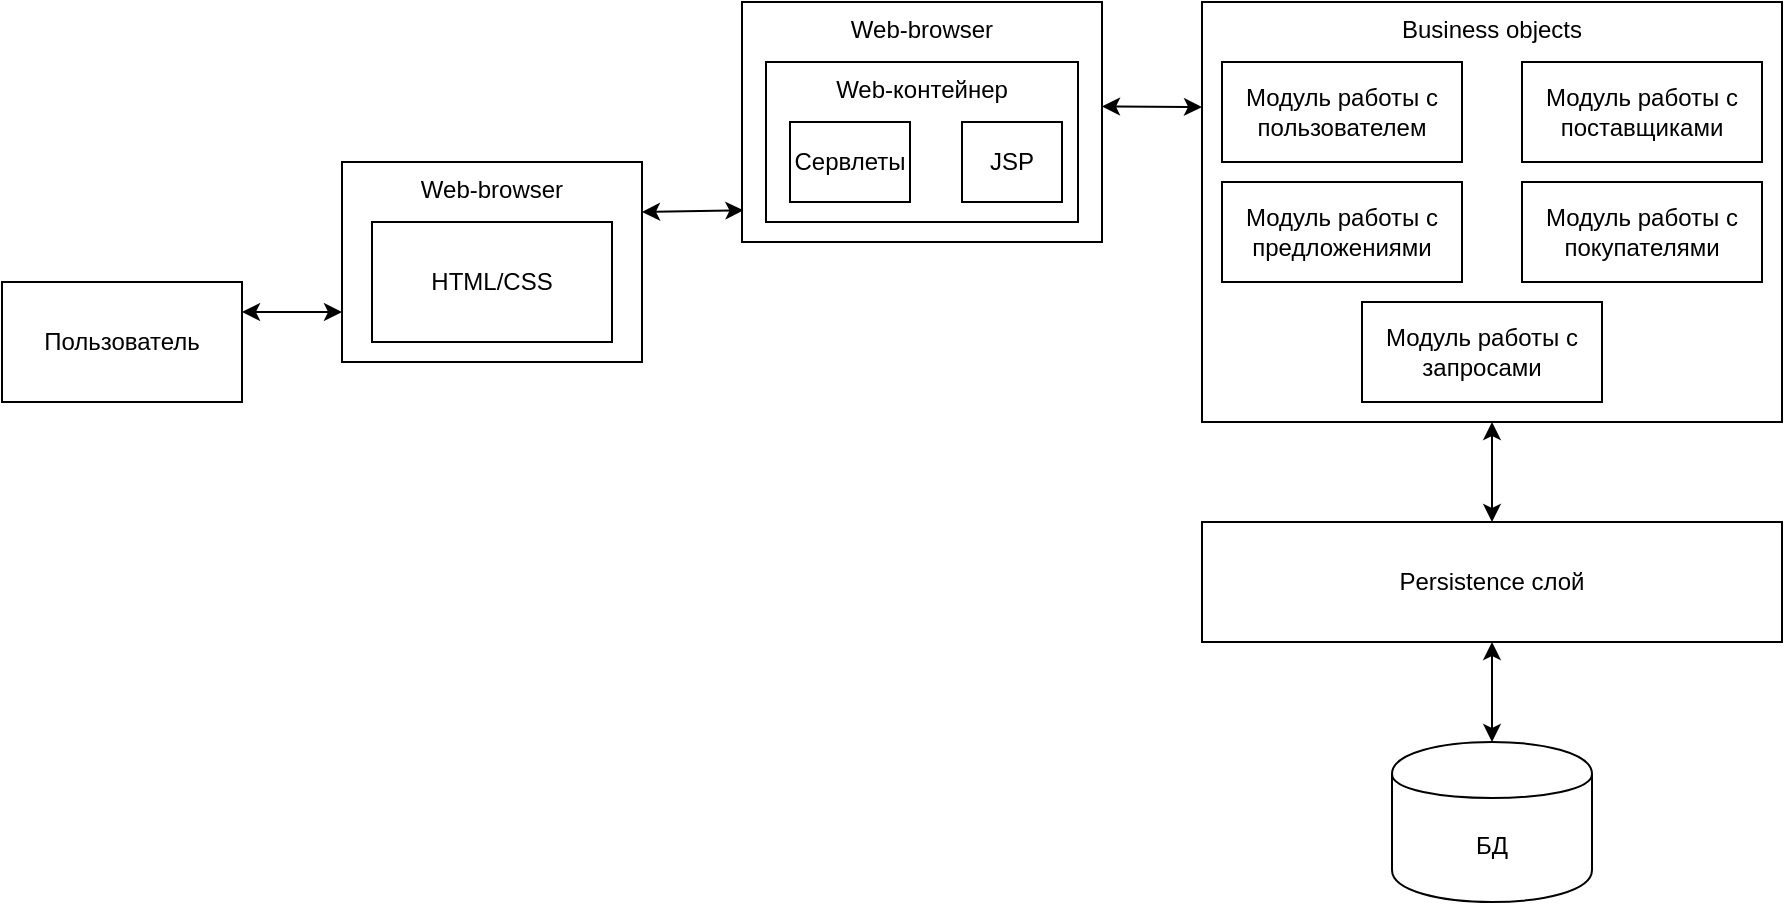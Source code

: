 <mxfile version="12.9.7" type="device"><diagram id="_9ay7SpiWmqZaowNZ3Ak" name="Page-1"><mxGraphModel dx="1038" dy="576" grid="0" gridSize="10" guides="1" tooltips="1" connect="1" arrows="1" fold="1" page="0" pageScale="1" pageWidth="827" pageHeight="1169" math="0" shadow="0"><root><mxCell id="0"/><mxCell id="1" parent="0"/><mxCell id="kcKeAiM_haU9qgnrRWfF-1" value="Пользователь" style="rounded=0;whiteSpace=wrap;html=1;" parent="1" vertex="1"><mxGeometry x="20" y="250" width="120" height="60" as="geometry"/></mxCell><mxCell id="kcKeAiM_haU9qgnrRWfF-2" value="Web-browser" style="rounded=0;whiteSpace=wrap;html=1;verticalAlign=top;" parent="1" vertex="1"><mxGeometry x="190" y="190" width="150" height="100" as="geometry"/></mxCell><mxCell id="kcKeAiM_haU9qgnrRWfF-3" value="HTML/CSS" style="rounded=0;whiteSpace=wrap;html=1;" parent="1" vertex="1"><mxGeometry x="205" y="220" width="120" height="60" as="geometry"/></mxCell><mxCell id="kcKeAiM_haU9qgnrRWfF-4" value="Web-browser" style="rounded=0;whiteSpace=wrap;html=1;verticalAlign=top;" parent="1" vertex="1"><mxGeometry x="390" y="110" width="180" height="120" as="geometry"/></mxCell><mxCell id="kcKeAiM_haU9qgnrRWfF-5" value="Web-контейнер" style="rounded=0;whiteSpace=wrap;html=1;verticalAlign=top;" parent="1" vertex="1"><mxGeometry x="402" y="140" width="156" height="80" as="geometry"/></mxCell><mxCell id="kcKeAiM_haU9qgnrRWfF-7" value="Сервлеты" style="rounded=0;whiteSpace=wrap;html=1;" parent="1" vertex="1"><mxGeometry x="414" y="170" width="60" height="40" as="geometry"/></mxCell><mxCell id="kcKeAiM_haU9qgnrRWfF-8" value="JSP" style="rounded=0;whiteSpace=wrap;html=1;" parent="1" vertex="1"><mxGeometry x="500" y="170" width="50" height="40" as="geometry"/></mxCell><mxCell id="kcKeAiM_haU9qgnrRWfF-10" value="Business objects" style="rounded=0;whiteSpace=wrap;html=1;verticalAlign=top;" parent="1" vertex="1"><mxGeometry x="620" y="110" width="290" height="210" as="geometry"/></mxCell><mxCell id="kcKeAiM_haU9qgnrRWfF-11" value="Модуль работы с пользователем" style="rounded=0;whiteSpace=wrap;html=1;" parent="1" vertex="1"><mxGeometry x="630" y="140" width="120" height="50" as="geometry"/></mxCell><mxCell id="kcKeAiM_haU9qgnrRWfF-12" value="Модуль работы с поставщиками" style="rounded=0;whiteSpace=wrap;html=1;" parent="1" vertex="1"><mxGeometry x="780" y="140" width="120" height="50" as="geometry"/></mxCell><mxCell id="kcKeAiM_haU9qgnrRWfF-13" value="Модуль работы с предложениями" style="rounded=0;whiteSpace=wrap;html=1;" parent="1" vertex="1"><mxGeometry x="630" y="200" width="120" height="50" as="geometry"/></mxCell><mxCell id="kcKeAiM_haU9qgnrRWfF-14" value="Модуль работы с запросами" style="rounded=0;whiteSpace=wrap;html=1;" parent="1" vertex="1"><mxGeometry x="700" y="260" width="120" height="50" as="geometry"/></mxCell><mxCell id="kcKeAiM_haU9qgnrRWfF-15" value="Модуль работы с покупателями" style="rounded=0;whiteSpace=wrap;html=1;" parent="1" vertex="1"><mxGeometry x="780" y="200" width="120" height="50" as="geometry"/></mxCell><mxCell id="kcKeAiM_haU9qgnrRWfF-16" value="Persistence слой" style="rounded=0;whiteSpace=wrap;html=1;" parent="1" vertex="1"><mxGeometry x="620" y="370" width="290" height="60" as="geometry"/></mxCell><mxCell id="kcKeAiM_haU9qgnrRWfF-17" value="БД" style="shape=cylinder;whiteSpace=wrap;html=1;boundedLbl=1;backgroundOutline=1;" parent="1" vertex="1"><mxGeometry x="715" y="480" width="100" height="80" as="geometry"/></mxCell><mxCell id="kcKeAiM_haU9qgnrRWfF-18" value="" style="endArrow=classic;startArrow=classic;html=1;entryX=0.5;entryY=1;entryDx=0;entryDy=0;" parent="1" source="kcKeAiM_haU9qgnrRWfF-17" target="kcKeAiM_haU9qgnrRWfF-16" edge="1"><mxGeometry width="50" height="50" relative="1" as="geometry"><mxPoint x="530" y="320" as="sourcePoint"/><mxPoint x="755" y="414" as="targetPoint"/></mxGeometry></mxCell><mxCell id="kcKeAiM_haU9qgnrRWfF-19" value="" style="endArrow=classic;startArrow=classic;html=1;entryX=0.5;entryY=1;entryDx=0;entryDy=0;exitX=0.5;exitY=0;exitDx=0;exitDy=0;" parent="1" source="kcKeAiM_haU9qgnrRWfF-16" target="kcKeAiM_haU9qgnrRWfF-10" edge="1"><mxGeometry width="50" height="50" relative="1" as="geometry"><mxPoint x="730" y="370" as="sourcePoint"/><mxPoint x="780" y="320" as="targetPoint"/></mxGeometry></mxCell><mxCell id="kcKeAiM_haU9qgnrRWfF-20" value="" style="endArrow=classic;startArrow=classic;html=1;entryX=0;entryY=0.25;entryDx=0;entryDy=0;exitX=1;exitY=0.435;exitDx=0;exitDy=0;exitPerimeter=0;" parent="1" source="kcKeAiM_haU9qgnrRWfF-4" target="kcKeAiM_haU9qgnrRWfF-10" edge="1"><mxGeometry width="50" height="50" relative="1" as="geometry"><mxPoint x="190" y="360" as="sourcePoint"/><mxPoint x="240" y="310" as="targetPoint"/></mxGeometry></mxCell><mxCell id="kcKeAiM_haU9qgnrRWfF-21" value="" style="endArrow=classic;startArrow=classic;html=1;entryX=0.004;entryY=0.868;entryDx=0;entryDy=0;exitX=1;exitY=0.25;exitDx=0;exitDy=0;entryPerimeter=0;" parent="1" source="kcKeAiM_haU9qgnrRWfF-2" target="kcKeAiM_haU9qgnrRWfF-4" edge="1"><mxGeometry width="50" height="50" relative="1" as="geometry"><mxPoint x="470" y="320" as="sourcePoint"/><mxPoint x="520" y="270" as="targetPoint"/></mxGeometry></mxCell><mxCell id="kcKeAiM_haU9qgnrRWfF-22" value="" style="endArrow=classic;startArrow=classic;html=1;entryX=0;entryY=0.75;entryDx=0;entryDy=0;exitX=1;exitY=0.25;exitDx=0;exitDy=0;" parent="1" source="kcKeAiM_haU9qgnrRWfF-1" target="kcKeAiM_haU9qgnrRWfF-2" edge="1"><mxGeometry width="50" height="50" relative="1" as="geometry"><mxPoint x="470" y="320" as="sourcePoint"/><mxPoint x="520" y="270" as="targetPoint"/></mxGeometry></mxCell></root></mxGraphModel></diagram></mxfile>